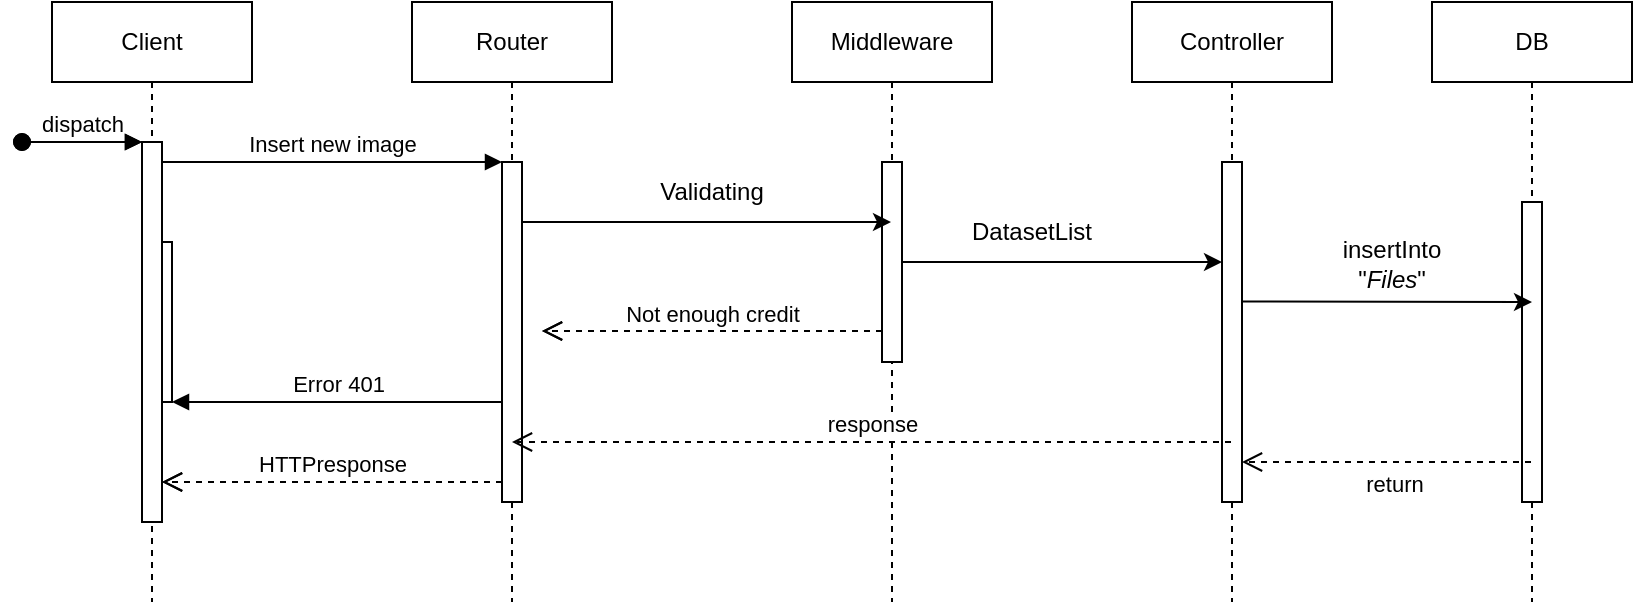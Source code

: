 <mxfile version="21.6.6" type="github">
  <diagram name="Pagina-1" id="DZfB3pwt61r0yNUZYCwc">
    <mxGraphModel dx="1674" dy="706" grid="1" gridSize="10" guides="1" tooltips="1" connect="1" arrows="1" fold="1" page="1" pageScale="1" pageWidth="827" pageHeight="1169" math="0" shadow="0">
      <root>
        <mxCell id="0" />
        <mxCell id="1" parent="0" />
        <mxCell id="fbUjRWB_nGEAgTcktGUM-1" value=":Object" style="shape=umlLifeline;perimeter=lifelinePerimeter;whiteSpace=wrap;html=1;container=0;dropTarget=0;collapsible=0;recursiveResize=0;outlineConnect=0;portConstraint=eastwest;newEdgeStyle={&quot;edgeStyle&quot;:&quot;elbowEdgeStyle&quot;,&quot;elbow&quot;:&quot;vertical&quot;,&quot;curved&quot;:0,&quot;rounded&quot;:0};" parent="1" vertex="1">
          <mxGeometry x="40" y="40" width="100" height="300" as="geometry" />
        </mxCell>
        <mxCell id="fbUjRWB_nGEAgTcktGUM-2" value="" style="html=1;points=[];perimeter=orthogonalPerimeter;outlineConnect=0;targetShapes=umlLifeline;portConstraint=eastwest;newEdgeStyle={&quot;edgeStyle&quot;:&quot;elbowEdgeStyle&quot;,&quot;elbow&quot;:&quot;vertical&quot;,&quot;curved&quot;:0,&quot;rounded&quot;:0};" parent="fbUjRWB_nGEAgTcktGUM-1" vertex="1">
          <mxGeometry x="45" y="70" width="10" height="190" as="geometry" />
        </mxCell>
        <mxCell id="fbUjRWB_nGEAgTcktGUM-3" value="dispatch" style="html=1;verticalAlign=bottom;startArrow=oval;endArrow=block;startSize=8;edgeStyle=elbowEdgeStyle;elbow=vertical;curved=0;rounded=0;" parent="fbUjRWB_nGEAgTcktGUM-1" target="fbUjRWB_nGEAgTcktGUM-2" edge="1">
          <mxGeometry relative="1" as="geometry">
            <mxPoint x="-15" y="70" as="sourcePoint" />
          </mxGeometry>
        </mxCell>
        <mxCell id="fbUjRWB_nGEAgTcktGUM-4" value="" style="html=1;points=[];perimeter=orthogonalPerimeter;outlineConnect=0;targetShapes=umlLifeline;portConstraint=eastwest;newEdgeStyle={&quot;edgeStyle&quot;:&quot;elbowEdgeStyle&quot;,&quot;elbow&quot;:&quot;vertical&quot;,&quot;curved&quot;:0,&quot;rounded&quot;:0};" parent="fbUjRWB_nGEAgTcktGUM-1" vertex="1">
          <mxGeometry x="50" y="120" width="10" height="80" as="geometry" />
        </mxCell>
        <mxCell id="fbUjRWB_nGEAgTcktGUM-5" value=":Object" style="shape=umlLifeline;perimeter=lifelinePerimeter;whiteSpace=wrap;html=1;container=0;dropTarget=0;collapsible=0;recursiveResize=0;outlineConnect=0;portConstraint=eastwest;newEdgeStyle={&quot;edgeStyle&quot;:&quot;elbowEdgeStyle&quot;,&quot;elbow&quot;:&quot;vertical&quot;,&quot;curved&quot;:0,&quot;rounded&quot;:0};" parent="1" vertex="1">
          <mxGeometry x="220" y="40" width="100" height="300" as="geometry" />
        </mxCell>
        <mxCell id="fbUjRWB_nGEAgTcktGUM-6" value="" style="html=1;points=[];perimeter=orthogonalPerimeter;outlineConnect=0;targetShapes=umlLifeline;portConstraint=eastwest;newEdgeStyle={&quot;edgeStyle&quot;:&quot;elbowEdgeStyle&quot;,&quot;elbow&quot;:&quot;vertical&quot;,&quot;curved&quot;:0,&quot;rounded&quot;:0};" parent="fbUjRWB_nGEAgTcktGUM-5" vertex="1">
          <mxGeometry x="45" y="80" width="10" height="170" as="geometry" />
        </mxCell>
        <mxCell id="fbUjRWB_nGEAgTcktGUM-7" value="return" style="html=1;verticalAlign=bottom;endArrow=open;dashed=1;endSize=8;edgeStyle=elbowEdgeStyle;elbow=vertical;curved=0;rounded=0;" parent="1" source="fbUjRWB_nGEAgTcktGUM-6" target="fbUjRWB_nGEAgTcktGUM-2" edge="1">
          <mxGeometry relative="1" as="geometry">
            <mxPoint x="195" y="205" as="targetPoint" />
            <Array as="points">
              <mxPoint x="190" y="280" />
            </Array>
          </mxGeometry>
        </mxCell>
        <mxCell id="fbUjRWB_nGEAgTcktGUM-8" value="Error 401" style="html=1;verticalAlign=bottom;endArrow=block;edgeStyle=elbowEdgeStyle;elbow=vertical;curved=0;rounded=0;" parent="1" edge="1">
          <mxGeometry relative="1" as="geometry">
            <mxPoint x="265" y="240" as="sourcePoint" />
            <Array as="points">
              <mxPoint x="190" y="240" />
            </Array>
            <mxPoint x="100" y="240" as="targetPoint" />
          </mxGeometry>
        </mxCell>
        <mxCell id="fbUjRWB_nGEAgTcktGUM-10" value="Client" style="shape=umlLifeline;perimeter=lifelinePerimeter;whiteSpace=wrap;html=1;container=0;dropTarget=0;collapsible=0;recursiveResize=0;outlineConnect=0;portConstraint=eastwest;newEdgeStyle={&quot;edgeStyle&quot;:&quot;elbowEdgeStyle&quot;,&quot;elbow&quot;:&quot;vertical&quot;,&quot;curved&quot;:0,&quot;rounded&quot;:0};" parent="1" vertex="1">
          <mxGeometry x="40" y="40" width="100" height="300" as="geometry" />
        </mxCell>
        <mxCell id="fbUjRWB_nGEAgTcktGUM-11" value="" style="html=1;points=[];perimeter=orthogonalPerimeter;outlineConnect=0;targetShapes=umlLifeline;portConstraint=eastwest;newEdgeStyle={&quot;edgeStyle&quot;:&quot;elbowEdgeStyle&quot;,&quot;elbow&quot;:&quot;vertical&quot;,&quot;curved&quot;:0,&quot;rounded&quot;:0};" parent="fbUjRWB_nGEAgTcktGUM-10" vertex="1">
          <mxGeometry x="45" y="70" width="10" height="190" as="geometry" />
        </mxCell>
        <mxCell id="fbUjRWB_nGEAgTcktGUM-12" value="" style="html=1;verticalAlign=bottom;startArrow=oval;endArrow=block;startSize=8;edgeStyle=elbowEdgeStyle;elbow=vertical;curved=0;rounded=0;" parent="fbUjRWB_nGEAgTcktGUM-10" target="fbUjRWB_nGEAgTcktGUM-11" edge="1">
          <mxGeometry relative="1" as="geometry">
            <mxPoint x="-15" y="70" as="sourcePoint" />
          </mxGeometry>
        </mxCell>
        <mxCell id="fbUjRWB_nGEAgTcktGUM-13" value="Router" style="shape=umlLifeline;perimeter=lifelinePerimeter;whiteSpace=wrap;html=1;container=0;dropTarget=0;collapsible=0;recursiveResize=0;outlineConnect=0;portConstraint=eastwest;newEdgeStyle={&quot;edgeStyle&quot;:&quot;elbowEdgeStyle&quot;,&quot;elbow&quot;:&quot;vertical&quot;,&quot;curved&quot;:0,&quot;rounded&quot;:0};" parent="1" vertex="1">
          <mxGeometry x="220" y="40" width="100" height="300" as="geometry" />
        </mxCell>
        <mxCell id="fbUjRWB_nGEAgTcktGUM-14" value="" style="html=1;points=[];perimeter=orthogonalPerimeter;outlineConnect=0;targetShapes=umlLifeline;portConstraint=eastwest;newEdgeStyle={&quot;edgeStyle&quot;:&quot;elbowEdgeStyle&quot;,&quot;elbow&quot;:&quot;vertical&quot;,&quot;curved&quot;:0,&quot;rounded&quot;:0};" parent="fbUjRWB_nGEAgTcktGUM-13" vertex="1">
          <mxGeometry x="45" y="80" width="10" height="170" as="geometry" />
        </mxCell>
        <mxCell id="fbUjRWB_nGEAgTcktGUM-15" value="Insert new image" style="html=1;verticalAlign=bottom;endArrow=block;edgeStyle=elbowEdgeStyle;elbow=horizontal;curved=0;rounded=0;" parent="1" source="fbUjRWB_nGEAgTcktGUM-11" target="fbUjRWB_nGEAgTcktGUM-14" edge="1">
          <mxGeometry relative="1" as="geometry">
            <mxPoint x="195" y="130" as="sourcePoint" />
            <Array as="points">
              <mxPoint x="180" y="120" />
            </Array>
          </mxGeometry>
        </mxCell>
        <mxCell id="fbUjRWB_nGEAgTcktGUM-16" value="HTTPresponse" style="html=1;verticalAlign=bottom;endArrow=open;dashed=1;endSize=8;edgeStyle=elbowEdgeStyle;elbow=vertical;curved=0;rounded=0;" parent="1" source="fbUjRWB_nGEAgTcktGUM-14" target="fbUjRWB_nGEAgTcktGUM-11" edge="1">
          <mxGeometry relative="1" as="geometry">
            <mxPoint x="195" y="205" as="targetPoint" />
            <Array as="points">
              <mxPoint x="190" y="280" />
            </Array>
          </mxGeometry>
        </mxCell>
        <mxCell id="fbUjRWB_nGEAgTcktGUM-17" value="" style="html=1;points=[];perimeter=orthogonalPerimeter;outlineConnect=0;targetShapes=umlLifeline;portConstraint=eastwest;newEdgeStyle={&quot;edgeStyle&quot;:&quot;elbowEdgeStyle&quot;,&quot;elbow&quot;:&quot;vertical&quot;,&quot;curved&quot;:0,&quot;rounded&quot;:0};" parent="1" vertex="1">
          <mxGeometry x="265" y="120" width="10" height="170" as="geometry" />
        </mxCell>
        <mxCell id="fbUjRWB_nGEAgTcktGUM-18" value="Middleware" style="shape=umlLifeline;perimeter=lifelinePerimeter;whiteSpace=wrap;html=1;container=0;dropTarget=0;collapsible=0;recursiveResize=0;outlineConnect=0;portConstraint=eastwest;newEdgeStyle={&quot;edgeStyle&quot;:&quot;elbowEdgeStyle&quot;,&quot;elbow&quot;:&quot;vertical&quot;,&quot;curved&quot;:0,&quot;rounded&quot;:0};" parent="1" vertex="1">
          <mxGeometry x="410" y="40" width="100" height="300" as="geometry" />
        </mxCell>
        <mxCell id="fbUjRWB_nGEAgTcktGUM-19" value="" style="html=1;points=[];perimeter=orthogonalPerimeter;outlineConnect=0;targetShapes=umlLifeline;portConstraint=eastwest;newEdgeStyle={&quot;edgeStyle&quot;:&quot;elbowEdgeStyle&quot;,&quot;elbow&quot;:&quot;vertical&quot;,&quot;curved&quot;:0,&quot;rounded&quot;:0};" parent="fbUjRWB_nGEAgTcktGUM-18" vertex="1">
          <mxGeometry x="45" y="80" width="10" height="100" as="geometry" />
        </mxCell>
        <mxCell id="fbUjRWB_nGEAgTcktGUM-20" value="Controller" style="shape=umlLifeline;perimeter=lifelinePerimeter;whiteSpace=wrap;html=1;container=0;dropTarget=0;collapsible=0;recursiveResize=0;outlineConnect=0;portConstraint=eastwest;newEdgeStyle={&quot;edgeStyle&quot;:&quot;elbowEdgeStyle&quot;,&quot;elbow&quot;:&quot;vertical&quot;,&quot;curved&quot;:0,&quot;rounded&quot;:0};" parent="1" vertex="1">
          <mxGeometry x="580" y="40" width="100" height="300" as="geometry" />
        </mxCell>
        <mxCell id="fbUjRWB_nGEAgTcktGUM-21" value="" style="html=1;points=[];perimeter=orthogonalPerimeter;outlineConnect=0;targetShapes=umlLifeline;portConstraint=eastwest;newEdgeStyle={&quot;edgeStyle&quot;:&quot;elbowEdgeStyle&quot;,&quot;elbow&quot;:&quot;vertical&quot;,&quot;curved&quot;:0,&quot;rounded&quot;:0};" parent="fbUjRWB_nGEAgTcktGUM-20" vertex="1">
          <mxGeometry x="45" y="80" width="10" height="170" as="geometry" />
        </mxCell>
        <mxCell id="fbUjRWB_nGEAgTcktGUM-22" value="" style="html=1;points=[];perimeter=orthogonalPerimeter;outlineConnect=0;targetShapes=umlLifeline;portConstraint=eastwest;newEdgeStyle={&quot;edgeStyle&quot;:&quot;elbowEdgeStyle&quot;,&quot;elbow&quot;:&quot;vertical&quot;,&quot;curved&quot;:0,&quot;rounded&quot;:0};" parent="1" vertex="1">
          <mxGeometry x="625" y="120" width="10" height="170" as="geometry" />
        </mxCell>
        <mxCell id="fbUjRWB_nGEAgTcktGUM-23" value="DB" style="shape=umlLifeline;perimeter=lifelinePerimeter;whiteSpace=wrap;html=1;container=0;dropTarget=0;collapsible=0;recursiveResize=0;outlineConnect=0;portConstraint=eastwest;newEdgeStyle={&quot;edgeStyle&quot;:&quot;elbowEdgeStyle&quot;,&quot;elbow&quot;:&quot;vertical&quot;,&quot;curved&quot;:0,&quot;rounded&quot;:0};" parent="1" vertex="1">
          <mxGeometry x="730" y="40" width="100" height="300" as="geometry" />
        </mxCell>
        <mxCell id="fbUjRWB_nGEAgTcktGUM-24" value="" style="html=1;points=[];perimeter=orthogonalPerimeter;outlineConnect=0;targetShapes=umlLifeline;portConstraint=eastwest;newEdgeStyle={&quot;edgeStyle&quot;:&quot;elbowEdgeStyle&quot;,&quot;elbow&quot;:&quot;vertical&quot;,&quot;curved&quot;:0,&quot;rounded&quot;:0};" parent="fbUjRWB_nGEAgTcktGUM-23" vertex="1">
          <mxGeometry x="45" y="100" width="10" height="150" as="geometry" />
        </mxCell>
        <mxCell id="fbUjRWB_nGEAgTcktGUM-26" value="" style="endArrow=classic;html=1;rounded=0;" parent="1" target="fbUjRWB_nGEAgTcktGUM-18" edge="1">
          <mxGeometry width="50" height="50" relative="1" as="geometry">
            <mxPoint x="275" y="150" as="sourcePoint" />
            <mxPoint x="450" y="150" as="targetPoint" />
          </mxGeometry>
        </mxCell>
        <mxCell id="fbUjRWB_nGEAgTcktGUM-27" value="Validating" style="text;html=1;strokeColor=none;fillColor=none;align=center;verticalAlign=middle;whiteSpace=wrap;rounded=0;" parent="1" vertex="1">
          <mxGeometry x="340" y="120" width="60" height="30" as="geometry" />
        </mxCell>
        <mxCell id="fbUjRWB_nGEAgTcktGUM-28" value="DatasetList" style="text;html=1;strokeColor=none;fillColor=none;align=center;verticalAlign=middle;whiteSpace=wrap;rounded=0;" parent="1" vertex="1">
          <mxGeometry x="470" y="140" width="120" height="30" as="geometry" />
        </mxCell>
        <mxCell id="fbUjRWB_nGEAgTcktGUM-29" value="" style="endArrow=classic;html=1;rounded=0;" parent="1" edge="1">
          <mxGeometry width="50" height="50" relative="1" as="geometry">
            <mxPoint x="465" y="170" as="sourcePoint" />
            <mxPoint x="625" y="170" as="targetPoint" />
          </mxGeometry>
        </mxCell>
        <mxCell id="fbUjRWB_nGEAgTcktGUM-31" value="insertInto &quot;&lt;i&gt;Files&lt;/i&gt;&quot;" style="text;html=1;strokeColor=none;fillColor=none;align=center;verticalAlign=middle;whiteSpace=wrap;rounded=0;" parent="1" vertex="1">
          <mxGeometry x="680" y="156" width="60" height="30" as="geometry" />
        </mxCell>
        <mxCell id="fbUjRWB_nGEAgTcktGUM-32" value="response" style="html=1;verticalAlign=bottom;endArrow=open;dashed=1;endSize=8;edgeStyle=elbowEdgeStyle;elbow=vertical;curved=0;rounded=0;" parent="1" source="fbUjRWB_nGEAgTcktGUM-20" target="fbUjRWB_nGEAgTcktGUM-13" edge="1">
          <mxGeometry relative="1" as="geometry">
            <mxPoint x="268" y="250" as="targetPoint" />
            <Array as="points">
              <mxPoint x="510" y="260" />
              <mxPoint x="363" y="250" />
            </Array>
            <mxPoint x="438" y="250" as="sourcePoint" />
          </mxGeometry>
        </mxCell>
        <mxCell id="fbUjRWB_nGEAgTcktGUM-33" value="return" style="html=1;verticalAlign=bottom;endArrow=open;dashed=1;endSize=8;edgeStyle=elbowEdgeStyle;elbow=vertical;curved=0;rounded=0;" parent="1" source="fbUjRWB_nGEAgTcktGUM-23" target="fbUjRWB_nGEAgTcktGUM-22" edge="1">
          <mxGeometry x="-0.049" y="20" relative="1" as="geometry">
            <mxPoint x="615" y="260" as="targetPoint" />
            <Array as="points">
              <mxPoint x="720" y="270" />
              <mxPoint x="700" y="260" />
              <mxPoint x="729" y="221" />
              <mxPoint x="710" y="260" />
            </Array>
            <mxPoint x="774" y="264" as="sourcePoint" />
            <mxPoint as="offset" />
          </mxGeometry>
        </mxCell>
        <mxCell id="fbUjRWB_nGEAgTcktGUM-35" value="" style="endArrow=classic;html=1;rounded=0;" parent="1" edge="1">
          <mxGeometry width="50" height="50" relative="1" as="geometry">
            <mxPoint x="634.5" y="189.69" as="sourcePoint" />
            <mxPoint x="780" y="190" as="targetPoint" />
          </mxGeometry>
        </mxCell>
        <mxCell id="um48KPBshN9FKv4RlWPj-1" value="Not enough credit" style="html=1;verticalAlign=bottom;endArrow=open;dashed=1;endSize=8;edgeStyle=elbowEdgeStyle;elbow=vertical;curved=0;rounded=0;" edge="1" parent="1">
          <mxGeometry relative="1" as="geometry">
            <mxPoint x="285" y="204.5" as="targetPoint" />
            <Array as="points">
              <mxPoint x="380" y="204.5" />
            </Array>
            <mxPoint x="455" y="204.5" as="sourcePoint" />
          </mxGeometry>
        </mxCell>
        <mxCell id="um48KPBshN9FKv4RlWPj-2" value="" style="html=1;verticalAlign=bottom;endArrow=open;dashed=1;endSize=8;edgeStyle=elbowEdgeStyle;elbow=vertical;curved=0;rounded=0;" edge="1" parent="1">
          <mxGeometry relative="1" as="geometry">
            <mxPoint x="285" y="204.5" as="targetPoint" />
            <Array as="points">
              <mxPoint x="380" y="204.5" />
            </Array>
            <mxPoint x="455" y="204.5" as="sourcePoint" />
          </mxGeometry>
        </mxCell>
      </root>
    </mxGraphModel>
  </diagram>
</mxfile>
